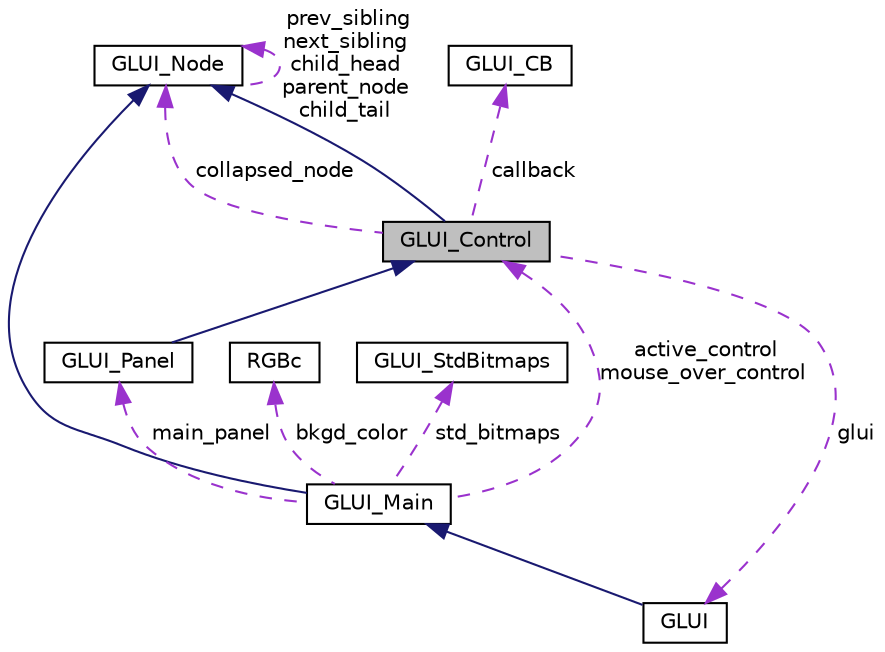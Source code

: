 digraph "GLUI_Control"
{
  edge [fontname="Helvetica",fontsize="10",labelfontname="Helvetica",labelfontsize="10"];
  node [fontname="Helvetica",fontsize="10",shape=record];
  Node1 [label="GLUI_Control",height=0.2,width=0.4,color="black", fillcolor="grey75", style="filled", fontcolor="black"];
  Node2 -> Node1 [dir="back",color="midnightblue",fontsize="10",style="solid",fontname="Helvetica"];
  Node2 [label="GLUI_Node",height=0.2,width=0.4,color="black", fillcolor="white", style="filled",URL="$class_g_l_u_i___node.html"];
  Node2 -> Node2 [dir="back",color="darkorchid3",fontsize="10",style="dashed",label=" prev_sibling\nnext_sibling\nchild_head\nparent_node\nchild_tail" ,fontname="Helvetica"];
  Node2 -> Node1 [dir="back",color="darkorchid3",fontsize="10",style="dashed",label=" collapsed_node" ,fontname="Helvetica"];
  Node3 -> Node1 [dir="back",color="darkorchid3",fontsize="10",style="dashed",label=" callback" ,fontname="Helvetica"];
  Node3 [label="GLUI_CB",height=0.2,width=0.4,color="black", fillcolor="white", style="filled",URL="$class_g_l_u_i___c_b.html"];
  Node4 -> Node1 [dir="back",color="darkorchid3",fontsize="10",style="dashed",label=" glui" ,fontname="Helvetica"];
  Node4 [label="GLUI",height=0.2,width=0.4,color="black", fillcolor="white", style="filled",URL="$class_g_l_u_i.html"];
  Node5 -> Node4 [dir="back",color="midnightblue",fontsize="10",style="solid",fontname="Helvetica"];
  Node5 [label="GLUI_Main",height=0.2,width=0.4,color="black", fillcolor="white", style="filled",URL="$class_g_l_u_i___main.html"];
  Node2 -> Node5 [dir="back",color="midnightblue",fontsize="10",style="solid",fontname="Helvetica"];
  Node1 -> Node5 [dir="back",color="darkorchid3",fontsize="10",style="dashed",label=" active_control\nmouse_over_control" ,fontname="Helvetica"];
  Node6 -> Node5 [dir="back",color="darkorchid3",fontsize="10",style="dashed",label=" bkgd_color" ,fontname="Helvetica"];
  Node6 [label="RGBc",height=0.2,width=0.4,color="black", fillcolor="white", style="filled",URL="$class_r_g_bc.html"];
  Node7 -> Node5 [dir="back",color="darkorchid3",fontsize="10",style="dashed",label=" std_bitmaps" ,fontname="Helvetica"];
  Node7 [label="GLUI_StdBitmaps",height=0.2,width=0.4,color="black", fillcolor="white", style="filled",URL="$class_g_l_u_i___std_bitmaps.html"];
  Node8 -> Node5 [dir="back",color="darkorchid3",fontsize="10",style="dashed",label=" main_panel" ,fontname="Helvetica"];
  Node8 [label="GLUI_Panel",height=0.2,width=0.4,color="black", fillcolor="white", style="filled",URL="$class_g_l_u_i___panel.html"];
  Node1 -> Node8 [dir="back",color="midnightblue",fontsize="10",style="solid",fontname="Helvetica"];
}
